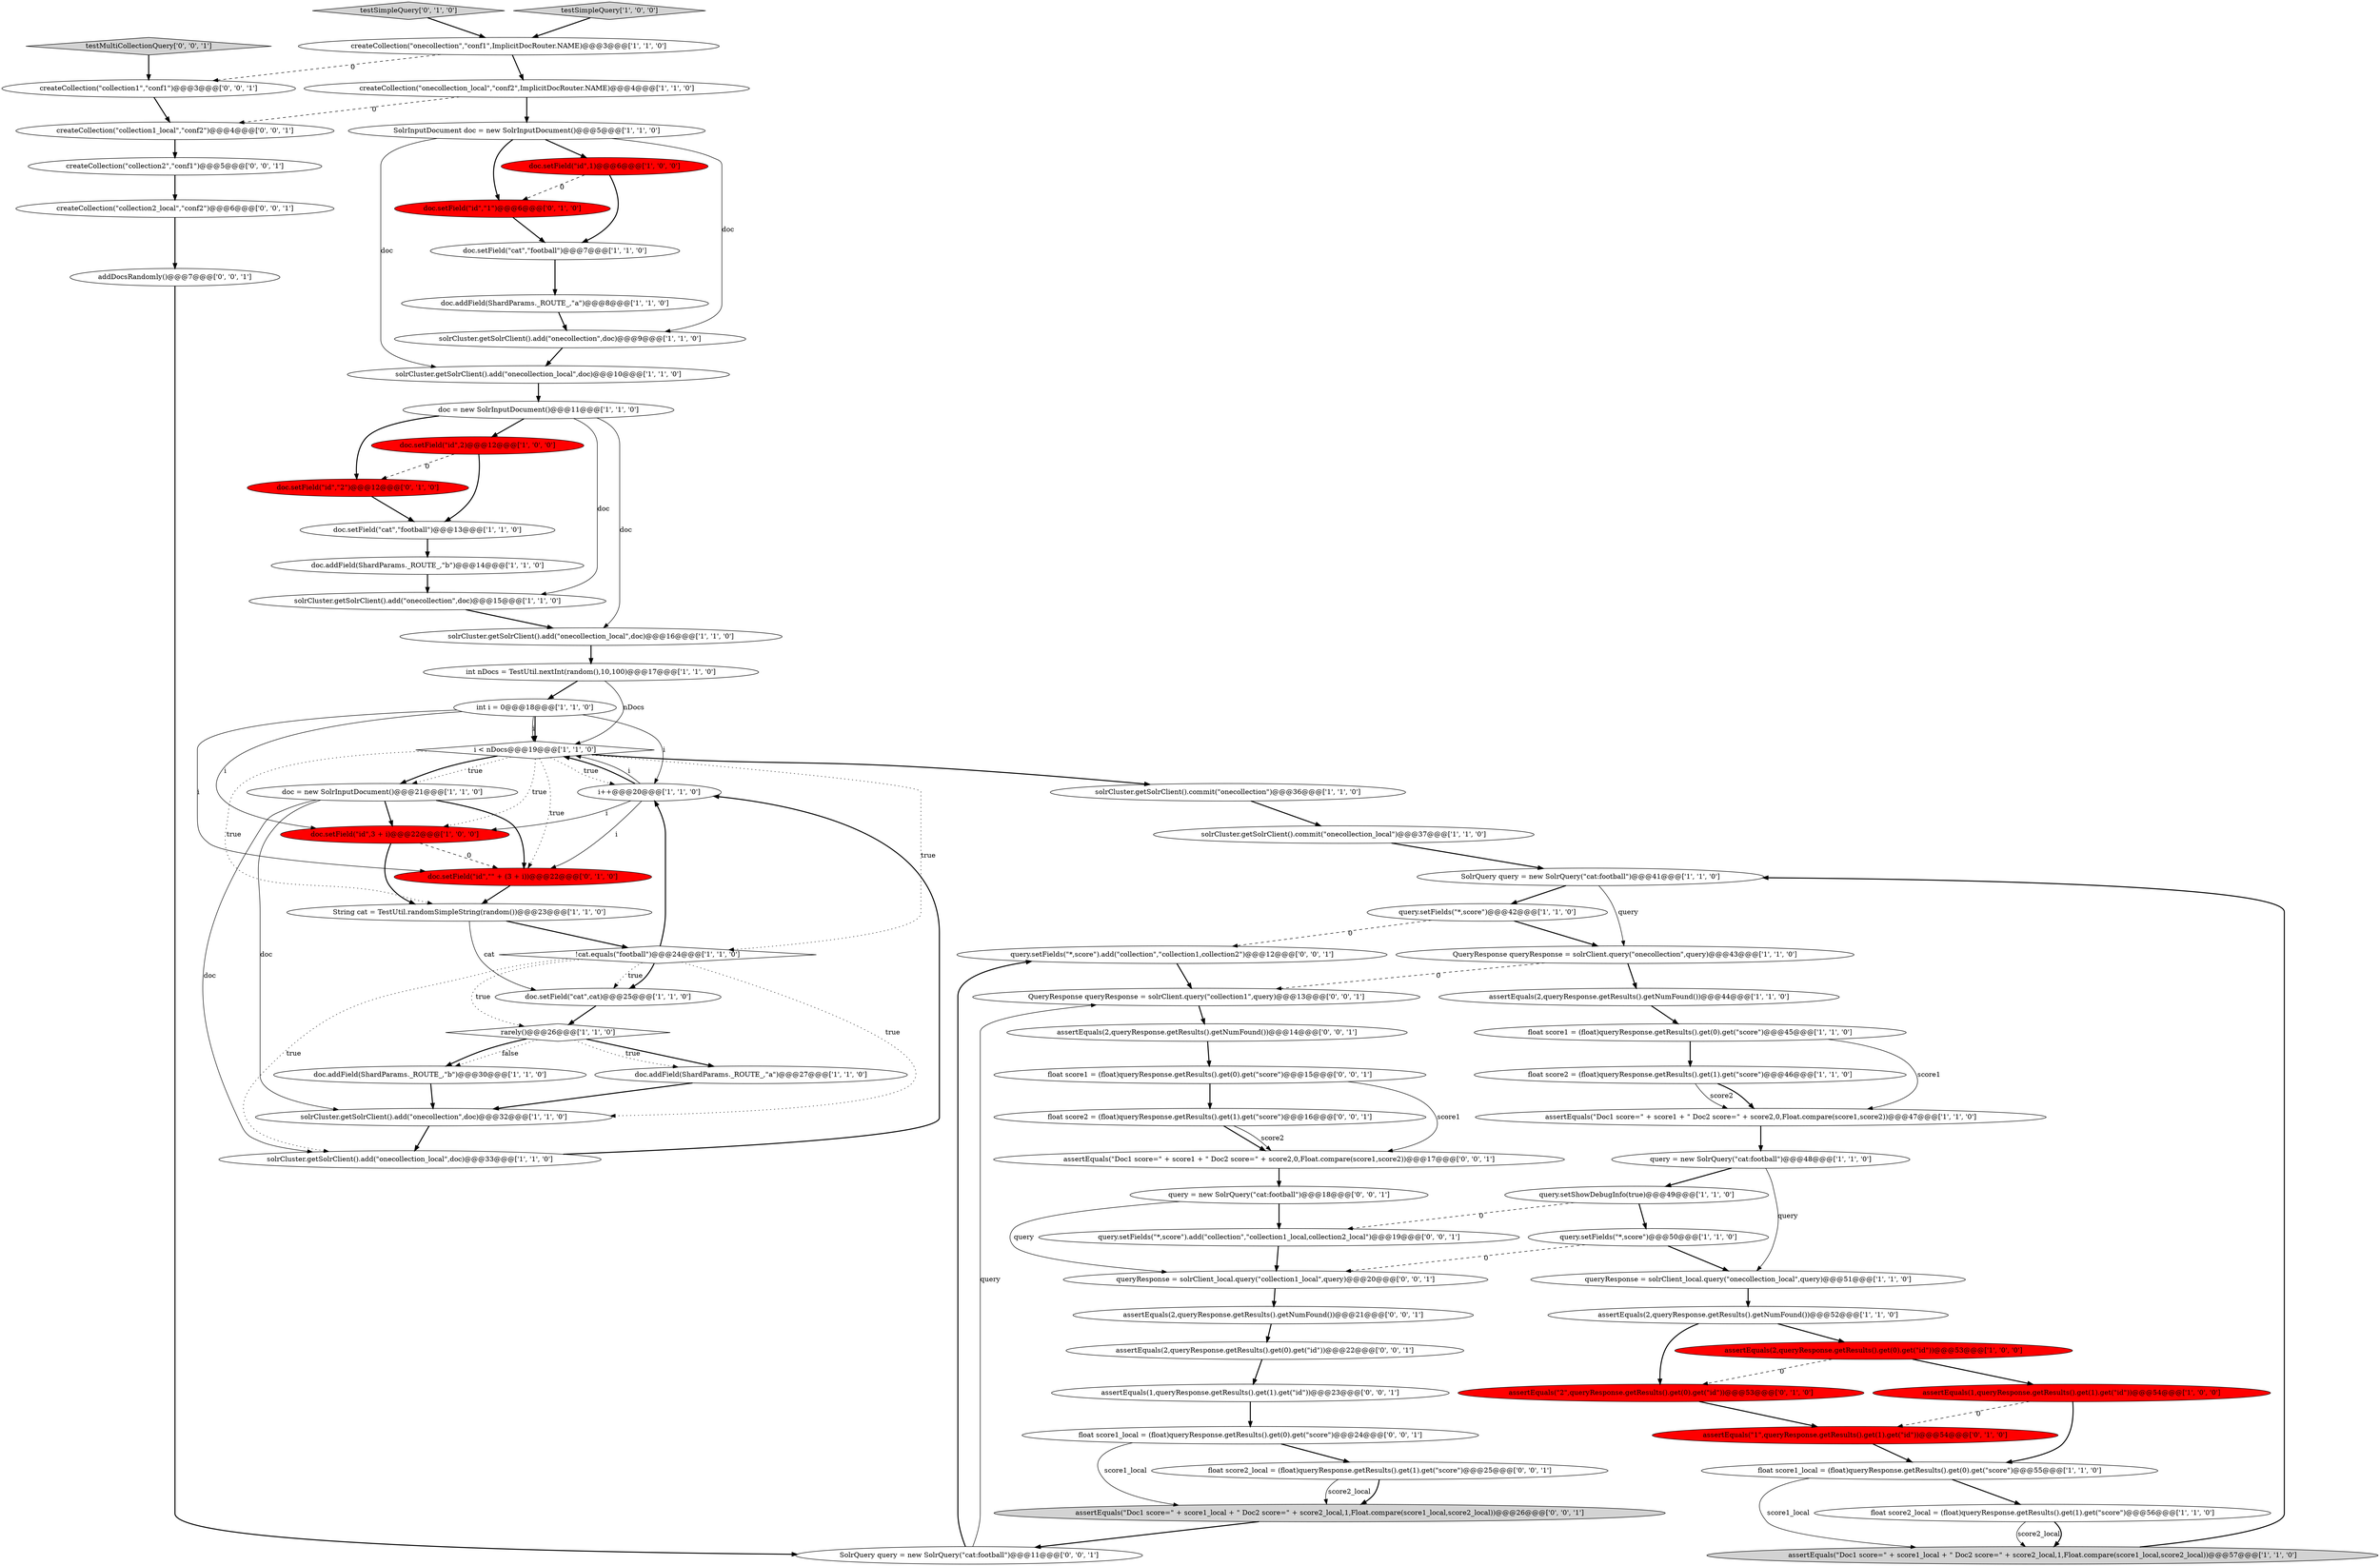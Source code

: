digraph {
1 [style = filled, label = "doc.setField(\"cat\",\"football\")@@@13@@@['1', '1', '0']", fillcolor = white, shape = ellipse image = "AAA0AAABBB1BBB"];
19 [style = filled, label = "query.setFields(\"*,score\")@@@50@@@['1', '1', '0']", fillcolor = white, shape = ellipse image = "AAA0AAABBB1BBB"];
27 [style = filled, label = "float score2_local = (float)queryResponse.getResults().get(1).get(\"score\")@@@56@@@['1', '1', '0']", fillcolor = white, shape = ellipse image = "AAA0AAABBB1BBB"];
43 [style = filled, label = "solrCluster.getSolrClient().commit(\"onecollection\")@@@36@@@['1', '1', '0']", fillcolor = white, shape = ellipse image = "AAA0AAABBB1BBB"];
2 [style = filled, label = "doc.setField(\"cat\",\"football\")@@@7@@@['1', '1', '0']", fillcolor = white, shape = ellipse image = "AAA0AAABBB1BBB"];
72 [style = filled, label = "float score1 = (float)queryResponse.getResults().get(0).get(\"score\")@@@15@@@['0', '0', '1']", fillcolor = white, shape = ellipse image = "AAA0AAABBB3BBB"];
73 [style = filled, label = "float score1_local = (float)queryResponse.getResults().get(0).get(\"score\")@@@24@@@['0', '0', '1']", fillcolor = white, shape = ellipse image = "AAA0AAABBB3BBB"];
26 [style = filled, label = "float score2 = (float)queryResponse.getResults().get(1).get(\"score\")@@@46@@@['1', '1', '0']", fillcolor = white, shape = ellipse image = "AAA0AAABBB1BBB"];
49 [style = filled, label = "doc.setField(\"id\",\"2\")@@@12@@@['0', '1', '0']", fillcolor = red, shape = ellipse image = "AAA1AAABBB2BBB"];
3 [style = filled, label = "solrCluster.getSolrClient().add(\"onecollection_local\",doc)@@@10@@@['1', '1', '0']", fillcolor = white, shape = ellipse image = "AAA0AAABBB1BBB"];
8 [style = filled, label = "i++@@@20@@@['1', '1', '0']", fillcolor = white, shape = ellipse image = "AAA0AAABBB1BBB"];
23 [style = filled, label = "float score1_local = (float)queryResponse.getResults().get(0).get(\"score\")@@@55@@@['1', '1', '0']", fillcolor = white, shape = ellipse image = "AAA0AAABBB1BBB"];
29 [style = filled, label = "solrCluster.getSolrClient().add(\"onecollection_local\",doc)@@@16@@@['1', '1', '0']", fillcolor = white, shape = ellipse image = "AAA0AAABBB1BBB"];
63 [style = filled, label = "QueryResponse queryResponse = solrClient.query(\"collection1\",query)@@@13@@@['0', '0', '1']", fillcolor = white, shape = ellipse image = "AAA0AAABBB3BBB"];
11 [style = filled, label = "doc.addField(ShardParams._ROUTE_,\"b\")@@@30@@@['1', '1', '0']", fillcolor = white, shape = ellipse image = "AAA0AAABBB1BBB"];
69 [style = filled, label = "queryResponse = solrClient_local.query(\"collection1_local\",query)@@@20@@@['0', '0', '1']", fillcolor = white, shape = ellipse image = "AAA0AAABBB3BBB"];
70 [style = filled, label = "assertEquals(2,queryResponse.getResults().getNumFound())@@@21@@@['0', '0', '1']", fillcolor = white, shape = ellipse image = "AAA0AAABBB3BBB"];
54 [style = filled, label = "testMultiCollectionQuery['0', '0', '1']", fillcolor = lightgray, shape = diamond image = "AAA0AAABBB3BBB"];
62 [style = filled, label = "createCollection(\"collection2_local\",\"conf2\")@@@6@@@['0', '0', '1']", fillcolor = white, shape = ellipse image = "AAA0AAABBB3BBB"];
37 [style = filled, label = "SolrInputDocument doc = new SolrInputDocument()@@@5@@@['1', '1', '0']", fillcolor = white, shape = ellipse image = "AAA0AAABBB1BBB"];
10 [style = filled, label = "i < nDocs@@@19@@@['1', '1', '0']", fillcolor = white, shape = diamond image = "AAA0AAABBB1BBB"];
28 [style = filled, label = "!cat.equals(\"football\")@@@24@@@['1', '1', '0']", fillcolor = white, shape = diamond image = "AAA0AAABBB1BBB"];
67 [style = filled, label = "float score2 = (float)queryResponse.getResults().get(1).get(\"score\")@@@16@@@['0', '0', '1']", fillcolor = white, shape = ellipse image = "AAA0AAABBB3BBB"];
75 [style = filled, label = "assertEquals(\"Doc1 score=\" + score1 + \" Doc2 score=\" + score2,0,Float.compare(score1,score2))@@@17@@@['0', '0', '1']", fillcolor = white, shape = ellipse image = "AAA0AAABBB3BBB"];
9 [style = filled, label = "queryResponse = solrClient_local.query(\"onecollection_local\",query)@@@51@@@['1', '1', '0']", fillcolor = white, shape = ellipse image = "AAA0AAABBB1BBB"];
35 [style = filled, label = "doc.addField(ShardParams._ROUTE_,\"a\")@@@27@@@['1', '1', '0']", fillcolor = white, shape = ellipse image = "AAA0AAABBB1BBB"];
17 [style = filled, label = "solrCluster.getSolrClient().add(\"onecollection_local\",doc)@@@33@@@['1', '1', '0']", fillcolor = white, shape = ellipse image = "AAA0AAABBB1BBB"];
15 [style = filled, label = "assertEquals(2,queryResponse.getResults().getNumFound())@@@52@@@['1', '1', '0']", fillcolor = white, shape = ellipse image = "AAA0AAABBB1BBB"];
22 [style = filled, label = "createCollection(\"onecollection\",\"conf1\",ImplicitDocRouter.NAME)@@@3@@@['1', '1', '0']", fillcolor = white, shape = ellipse image = "AAA0AAABBB1BBB"];
33 [style = filled, label = "assertEquals(2,queryResponse.getResults().get(0).get(\"id\"))@@@53@@@['1', '0', '0']", fillcolor = red, shape = ellipse image = "AAA1AAABBB1BBB"];
36 [style = filled, label = "solrCluster.getSolrClient().add(\"onecollection\",doc)@@@32@@@['1', '1', '0']", fillcolor = white, shape = ellipse image = "AAA0AAABBB1BBB"];
7 [style = filled, label = "doc.setField(\"id\",1)@@@6@@@['1', '0', '0']", fillcolor = red, shape = ellipse image = "AAA1AAABBB1BBB"];
39 [style = filled, label = "int nDocs = TestUtil.nextInt(random(),10,100)@@@17@@@['1', '1', '0']", fillcolor = white, shape = ellipse image = "AAA0AAABBB1BBB"];
48 [style = filled, label = "testSimpleQuery['0', '1', '0']", fillcolor = lightgray, shape = diamond image = "AAA0AAABBB2BBB"];
65 [style = filled, label = "createCollection(\"collection1_local\",\"conf2\")@@@4@@@['0', '0', '1']", fillcolor = white, shape = ellipse image = "AAA0AAABBB3BBB"];
74 [style = filled, label = "assertEquals(\"Doc1 score=\" + score1_local + \" Doc2 score=\" + score2_local,1,Float.compare(score1_local,score2_local))@@@26@@@['0', '0', '1']", fillcolor = lightgray, shape = ellipse image = "AAA0AAABBB3BBB"];
64 [style = filled, label = "query = new SolrQuery(\"cat:football\")@@@18@@@['0', '0', '1']", fillcolor = white, shape = ellipse image = "AAA0AAABBB3BBB"];
45 [style = filled, label = "SolrQuery query = new SolrQuery(\"cat:football\")@@@41@@@['1', '1', '0']", fillcolor = white, shape = ellipse image = "AAA0AAABBB1BBB"];
57 [style = filled, label = "query.setFields(\"*,score\").add(\"collection\",\"collection1_local,collection2_local\")@@@19@@@['0', '0', '1']", fillcolor = white, shape = ellipse image = "AAA0AAABBB3BBB"];
40 [style = filled, label = "doc = new SolrInputDocument()@@@11@@@['1', '1', '0']", fillcolor = white, shape = ellipse image = "AAA0AAABBB1BBB"];
53 [style = filled, label = "doc.setField(\"id\",\"1\")@@@6@@@['0', '1', '0']", fillcolor = red, shape = ellipse image = "AAA1AAABBB2BBB"];
30 [style = filled, label = "rarely()@@@26@@@['1', '1', '0']", fillcolor = white, shape = diamond image = "AAA0AAABBB1BBB"];
0 [style = filled, label = "assertEquals(\"Doc1 score=\" + score1 + \" Doc2 score=\" + score2,0,Float.compare(score1,score2))@@@47@@@['1', '1', '0']", fillcolor = white, shape = ellipse image = "AAA0AAABBB1BBB"];
5 [style = filled, label = "doc.setField(\"id\",3 + i)@@@22@@@['1', '0', '0']", fillcolor = red, shape = ellipse image = "AAA1AAABBB1BBB"];
34 [style = filled, label = "assertEquals(1,queryResponse.getResults().get(1).get(\"id\"))@@@54@@@['1', '0', '0']", fillcolor = red, shape = ellipse image = "AAA1AAABBB1BBB"];
32 [style = filled, label = "doc = new SolrInputDocument()@@@21@@@['1', '1', '0']", fillcolor = white, shape = ellipse image = "AAA0AAABBB1BBB"];
68 [style = filled, label = "float score2_local = (float)queryResponse.getResults().get(1).get(\"score\")@@@25@@@['0', '0', '1']", fillcolor = white, shape = ellipse image = "AAA0AAABBB3BBB"];
42 [style = filled, label = "doc.addField(ShardParams._ROUTE_,\"b\")@@@14@@@['1', '1', '0']", fillcolor = white, shape = ellipse image = "AAA0AAABBB1BBB"];
46 [style = filled, label = "solrCluster.getSolrClient().add(\"onecollection\",doc)@@@15@@@['1', '1', '0']", fillcolor = white, shape = ellipse image = "AAA0AAABBB1BBB"];
21 [style = filled, label = "float score1 = (float)queryResponse.getResults().get(0).get(\"score\")@@@45@@@['1', '1', '0']", fillcolor = white, shape = ellipse image = "AAA0AAABBB1BBB"];
16 [style = filled, label = "query = new SolrQuery(\"cat:football\")@@@48@@@['1', '1', '0']", fillcolor = white, shape = ellipse image = "AAA0AAABBB1BBB"];
6 [style = filled, label = "doc.addField(ShardParams._ROUTE_,\"a\")@@@8@@@['1', '1', '0']", fillcolor = white, shape = ellipse image = "AAA0AAABBB1BBB"];
66 [style = filled, label = "assertEquals(2,queryResponse.getResults().getNumFound())@@@14@@@['0', '0', '1']", fillcolor = white, shape = ellipse image = "AAA0AAABBB3BBB"];
71 [style = filled, label = "createCollection(\"collection1\",\"conf1\")@@@3@@@['0', '0', '1']", fillcolor = white, shape = ellipse image = "AAA0AAABBB3BBB"];
52 [style = filled, label = "assertEquals(\"1\",queryResponse.getResults().get(1).get(\"id\"))@@@54@@@['0', '1', '0']", fillcolor = red, shape = ellipse image = "AAA1AAABBB2BBB"];
50 [style = filled, label = "doc.setField(\"id\",\"\" + (3 + i))@@@22@@@['0', '1', '0']", fillcolor = red, shape = ellipse image = "AAA1AAABBB2BBB"];
31 [style = filled, label = "solrCluster.getSolrClient().add(\"onecollection\",doc)@@@9@@@['1', '1', '0']", fillcolor = white, shape = ellipse image = "AAA0AAABBB1BBB"];
58 [style = filled, label = "createCollection(\"collection2\",\"conf1\")@@@5@@@['0', '0', '1']", fillcolor = white, shape = ellipse image = "AAA0AAABBB3BBB"];
12 [style = filled, label = "query.setShowDebugInfo(true)@@@49@@@['1', '1', '0']", fillcolor = white, shape = ellipse image = "AAA0AAABBB1BBB"];
51 [style = filled, label = "assertEquals(\"2\",queryResponse.getResults().get(0).get(\"id\"))@@@53@@@['0', '1', '0']", fillcolor = red, shape = ellipse image = "AAA1AAABBB2BBB"];
61 [style = filled, label = "assertEquals(1,queryResponse.getResults().get(1).get(\"id\"))@@@23@@@['0', '0', '1']", fillcolor = white, shape = ellipse image = "AAA0AAABBB3BBB"];
55 [style = filled, label = "assertEquals(2,queryResponse.getResults().get(0).get(\"id\"))@@@22@@@['0', '0', '1']", fillcolor = white, shape = ellipse image = "AAA0AAABBB3BBB"];
20 [style = filled, label = "String cat = TestUtil.randomSimpleString(random())@@@23@@@['1', '1', '0']", fillcolor = white, shape = ellipse image = "AAA0AAABBB1BBB"];
25 [style = filled, label = "doc.setField(\"id\",2)@@@12@@@['1', '0', '0']", fillcolor = red, shape = ellipse image = "AAA1AAABBB1BBB"];
47 [style = filled, label = "query.setFields(\"*,score\")@@@42@@@['1', '1', '0']", fillcolor = white, shape = ellipse image = "AAA0AAABBB1BBB"];
41 [style = filled, label = "doc.setField(\"cat\",cat)@@@25@@@['1', '1', '0']", fillcolor = white, shape = ellipse image = "AAA0AAABBB1BBB"];
56 [style = filled, label = "SolrQuery query = new SolrQuery(\"cat:football\")@@@11@@@['0', '0', '1']", fillcolor = white, shape = ellipse image = "AAA0AAABBB3BBB"];
60 [style = filled, label = "query.setFields(\"*,score\").add(\"collection\",\"collection1,collection2\")@@@12@@@['0', '0', '1']", fillcolor = white, shape = ellipse image = "AAA0AAABBB3BBB"];
4 [style = filled, label = "solrCluster.getSolrClient().commit(\"onecollection_local\")@@@37@@@['1', '1', '0']", fillcolor = white, shape = ellipse image = "AAA0AAABBB1BBB"];
14 [style = filled, label = "int i = 0@@@18@@@['1', '1', '0']", fillcolor = white, shape = ellipse image = "AAA0AAABBB1BBB"];
24 [style = filled, label = "createCollection(\"onecollection_local\",\"conf2\",ImplicitDocRouter.NAME)@@@4@@@['1', '1', '0']", fillcolor = white, shape = ellipse image = "AAA0AAABBB1BBB"];
18 [style = filled, label = "assertEquals(\"Doc1 score=\" + score1_local + \" Doc2 score=\" + score2_local,1,Float.compare(score1_local,score2_local))@@@57@@@['1', '1', '0']", fillcolor = lightgray, shape = ellipse image = "AAA0AAABBB1BBB"];
38 [style = filled, label = "testSimpleQuery['1', '0', '0']", fillcolor = lightgray, shape = diamond image = "AAA0AAABBB1BBB"];
44 [style = filled, label = "QueryResponse queryResponse = solrClient.query(\"onecollection\",query)@@@43@@@['1', '1', '0']", fillcolor = white, shape = ellipse image = "AAA0AAABBB1BBB"];
13 [style = filled, label = "assertEquals(2,queryResponse.getResults().getNumFound())@@@44@@@['1', '1', '0']", fillcolor = white, shape = ellipse image = "AAA0AAABBB1BBB"];
59 [style = filled, label = "addDocsRandomly()@@@7@@@['0', '0', '1']", fillcolor = white, shape = ellipse image = "AAA0AAABBB3BBB"];
8->10 [style = bold, label=""];
14->5 [style = solid, label="i"];
16->9 [style = solid, label="query"];
40->49 [style = bold, label=""];
10->8 [style = dotted, label="true"];
25->1 [style = bold, label=""];
30->11 [style = dotted, label="false"];
5->20 [style = bold, label=""];
22->71 [style = dashed, label="0"];
2->6 [style = bold, label=""];
27->18 [style = solid, label="score2_local"];
40->25 [style = bold, label=""];
39->14 [style = bold, label=""];
10->32 [style = bold, label=""];
70->55 [style = bold, label=""];
11->36 [style = bold, label=""];
18->45 [style = bold, label=""];
45->44 [style = solid, label="query"];
10->32 [style = dotted, label="true"];
43->4 [style = bold, label=""];
28->30 [style = dotted, label="true"];
37->53 [style = bold, label=""];
30->11 [style = bold, label=""];
21->26 [style = bold, label=""];
63->66 [style = bold, label=""];
10->50 [style = dotted, label="true"];
58->62 [style = bold, label=""];
19->9 [style = bold, label=""];
10->20 [style = dotted, label="true"];
68->74 [style = bold, label=""];
60->63 [style = bold, label=""];
19->69 [style = dashed, label="0"];
36->17 [style = bold, label=""];
54->71 [style = bold, label=""];
71->65 [style = bold, label=""];
37->31 [style = solid, label="doc"];
52->23 [style = bold, label=""];
42->46 [style = bold, label=""];
29->39 [style = bold, label=""];
14->10 [style = bold, label=""];
1->42 [style = bold, label=""];
28->36 [style = dotted, label="true"];
14->50 [style = solid, label="i"];
8->50 [style = solid, label="i"];
33->51 [style = dashed, label="0"];
28->17 [style = dotted, label="true"];
75->64 [style = bold, label=""];
72->75 [style = solid, label="score1"];
4->45 [style = bold, label=""];
37->3 [style = solid, label="doc"];
26->0 [style = bold, label=""];
41->30 [style = bold, label=""];
49->1 [style = bold, label=""];
7->2 [style = bold, label=""];
20->41 [style = solid, label="cat"];
34->52 [style = dashed, label="0"];
47->44 [style = bold, label=""];
40->29 [style = solid, label="doc"];
47->60 [style = dashed, label="0"];
31->3 [style = bold, label=""];
59->56 [style = bold, label=""];
64->57 [style = bold, label=""];
28->41 [style = dotted, label="true"];
57->69 [style = bold, label=""];
15->33 [style = bold, label=""];
32->50 [style = bold, label=""];
17->8 [style = bold, label=""];
56->63 [style = solid, label="query"];
27->18 [style = bold, label=""];
0->16 [style = bold, label=""];
67->75 [style = bold, label=""];
10->28 [style = dotted, label="true"];
10->43 [style = bold, label=""];
21->0 [style = solid, label="score1"];
39->10 [style = solid, label="nDocs"];
73->74 [style = solid, label="score1_local"];
56->60 [style = bold, label=""];
14->10 [style = solid, label="i"];
51->52 [style = bold, label=""];
25->49 [style = dashed, label="0"];
37->7 [style = bold, label=""];
46->29 [style = bold, label=""];
28->41 [style = bold, label=""];
55->61 [style = bold, label=""];
32->17 [style = solid, label="doc"];
30->35 [style = bold, label=""];
26->0 [style = solid, label="score2"];
28->8 [style = bold, label=""];
8->10 [style = solid, label="i"];
7->53 [style = dashed, label="0"];
34->23 [style = bold, label=""];
67->75 [style = solid, label="score2"];
24->65 [style = dashed, label="0"];
62->59 [style = bold, label=""];
32->5 [style = bold, label=""];
40->46 [style = solid, label="doc"];
5->50 [style = dashed, label="0"];
23->27 [style = bold, label=""];
3->40 [style = bold, label=""];
20->28 [style = bold, label=""];
50->20 [style = bold, label=""];
12->57 [style = dashed, label="0"];
44->63 [style = dashed, label="0"];
48->22 [style = bold, label=""];
10->5 [style = dotted, label="true"];
14->8 [style = solid, label="i"];
64->69 [style = solid, label="query"];
53->2 [style = bold, label=""];
32->36 [style = solid, label="doc"];
23->18 [style = solid, label="score1_local"];
68->74 [style = solid, label="score2_local"];
65->58 [style = bold, label=""];
6->31 [style = bold, label=""];
30->35 [style = dotted, label="true"];
9->15 [style = bold, label=""];
8->5 [style = solid, label="i"];
24->37 [style = bold, label=""];
45->47 [style = bold, label=""];
72->67 [style = bold, label=""];
66->72 [style = bold, label=""];
61->73 [style = bold, label=""];
44->13 [style = bold, label=""];
73->68 [style = bold, label=""];
69->70 [style = bold, label=""];
22->24 [style = bold, label=""];
35->36 [style = bold, label=""];
12->19 [style = bold, label=""];
38->22 [style = bold, label=""];
13->21 [style = bold, label=""];
33->34 [style = bold, label=""];
16->12 [style = bold, label=""];
74->56 [style = bold, label=""];
15->51 [style = bold, label=""];
}
